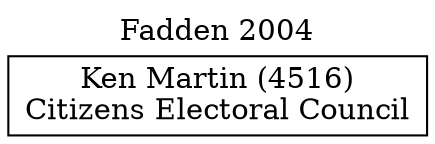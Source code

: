 // House preference flow
digraph "Ken Martin (4516)_Fadden_2004" {
	graph [label="Fadden 2004" labelloc=t mclimit=10]
	node [shape=box]
	"Ken Martin (4516)" [label="Ken Martin (4516)
Citizens Electoral Council"]
}
